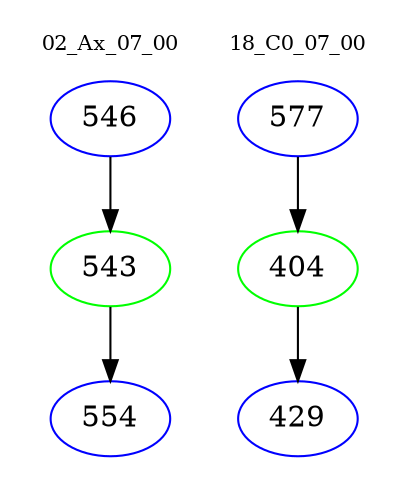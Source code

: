 digraph{
subgraph cluster_0 {
color = white
label = "02_Ax_07_00";
fontsize=10;
T0_546 [label="546", color="blue"]
T0_546 -> T0_543 [color="black"]
T0_543 [label="543", color="green"]
T0_543 -> T0_554 [color="black"]
T0_554 [label="554", color="blue"]
}
subgraph cluster_1 {
color = white
label = "18_C0_07_00";
fontsize=10;
T1_577 [label="577", color="blue"]
T1_577 -> T1_404 [color="black"]
T1_404 [label="404", color="green"]
T1_404 -> T1_429 [color="black"]
T1_429 [label="429", color="blue"]
}
}
